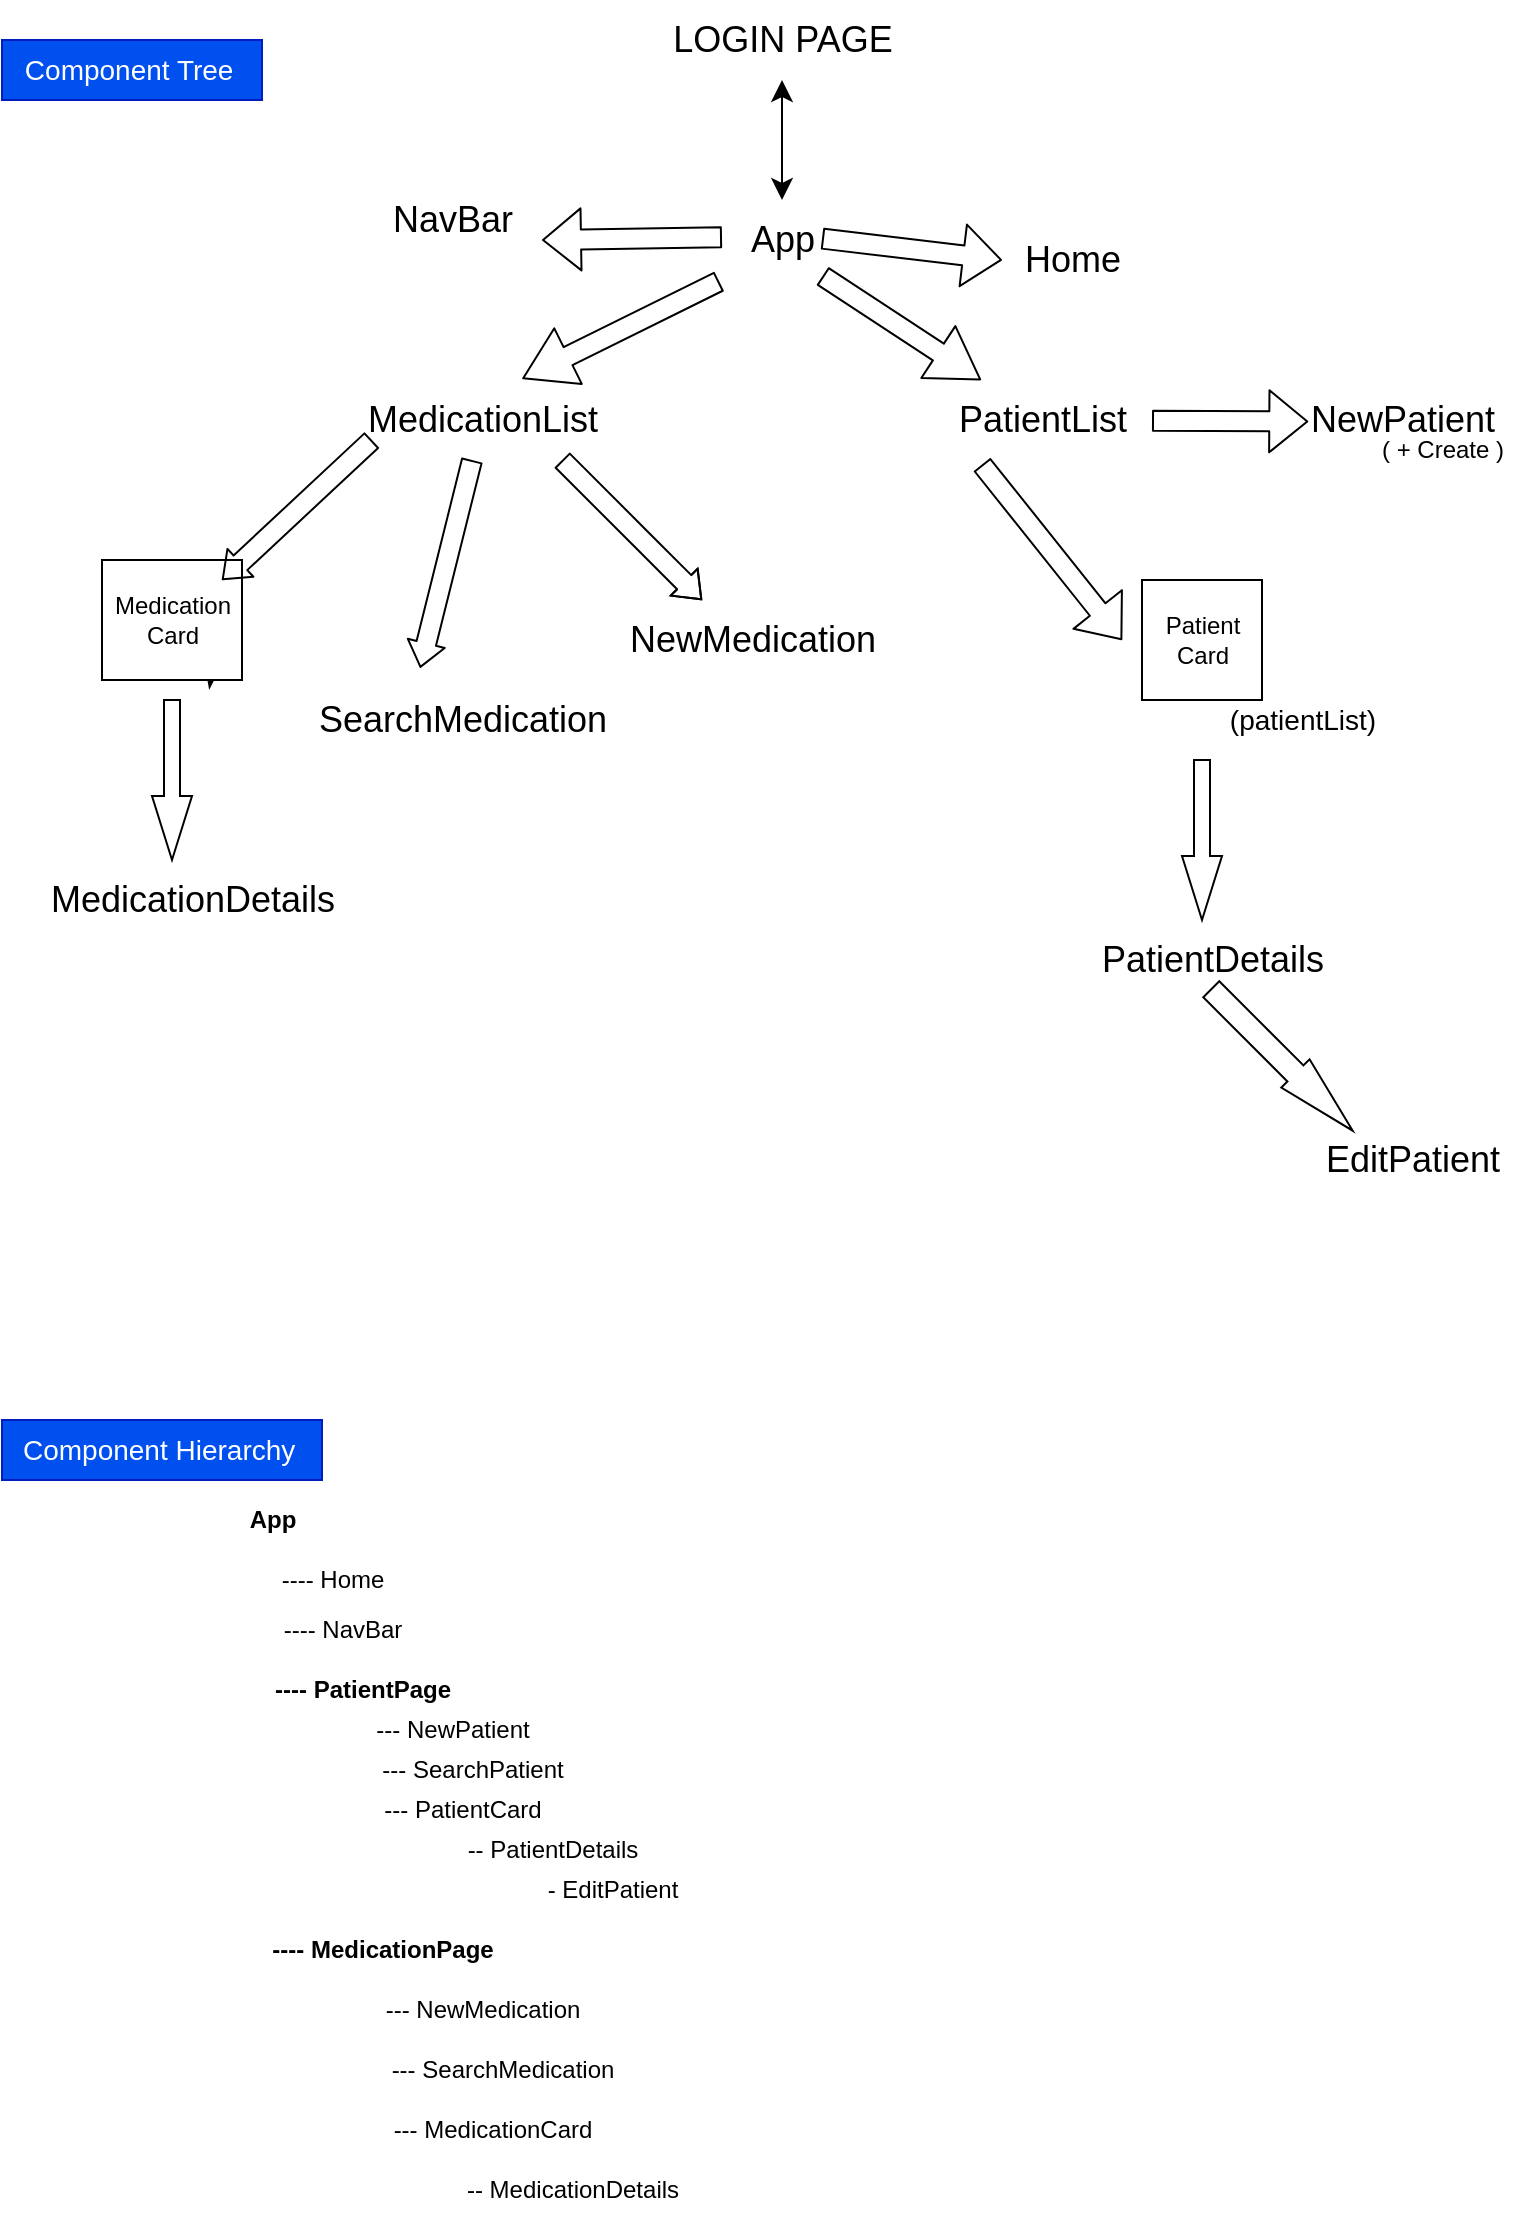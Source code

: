 <mxfile>
    <diagram id="6XWqpj9AVK6umooCeUkv" name="Page-1">
        <mxGraphModel dx="692" dy="1353" grid="1" gridSize="10" guides="1" tooltips="1" connect="1" arrows="1" fold="1" page="1" pageScale="1" pageWidth="850" pageHeight="1100" math="0" shadow="0">
            <root>
                <mxCell id="0"/>
                <mxCell id="1" parent="0"/>
                <mxCell id="2" value="&lt;font style=&quot;font-size: 18px;&quot;&gt;App&lt;/font&gt;" style="text;html=1;align=center;verticalAlign=middle;resizable=0;points=[];autosize=1;strokeColor=none;fillColor=none;" parent="1" vertex="1">
                    <mxGeometry x="370" y="30" width="60" height="40" as="geometry"/>
                </mxCell>
                <mxCell id="3" value="&lt;font style=&quot;font-size: 18px;&quot;&gt;MedicationList&lt;/font&gt;" style="text;html=1;align=center;verticalAlign=middle;resizable=0;points=[];autosize=1;strokeColor=none;fillColor=none;fontSize=14;" parent="1" vertex="1">
                    <mxGeometry x="180" y="120" width="140" height="40" as="geometry"/>
                </mxCell>
                <mxCell id="4" value="&lt;font style=&quot;font-size: 18px;&quot;&gt;PatientList&lt;/font&gt;" style="text;html=1;align=center;verticalAlign=middle;resizable=0;points=[];autosize=1;strokeColor=none;fillColor=none;fontSize=14;" parent="1" vertex="1">
                    <mxGeometry x="475" y="120" width="110" height="40" as="geometry"/>
                </mxCell>
                <mxCell id="6" value="" style="edgeStyle=none;orthogonalLoop=1;jettySize=auto;html=1;shape=flexArrow;rounded=1;startSize=8;endSize=8;fontSize=14;exitX=0.837;exitY=0.95;exitDx=0;exitDy=0;exitPerimeter=0;" parent="1" source="2" target="4" edge="1">
                    <mxGeometry width="100" relative="1" as="geometry">
                        <mxPoint x="260" y="140" as="sourcePoint"/>
                        <mxPoint x="360" y="140" as="targetPoint"/>
                        <Array as="points"/>
                    </mxGeometry>
                </mxCell>
                <mxCell id="7" value="" style="edgeStyle=none;orthogonalLoop=1;jettySize=auto;html=1;shape=flexArrow;rounded=1;startSize=8;endSize=8;fontSize=14;entryX=0.644;entryY=-0.016;entryDx=0;entryDy=0;entryPerimeter=0;exitX=-0.023;exitY=1.017;exitDx=0;exitDy=0;exitPerimeter=0;" parent="1" source="2" target="3" edge="1">
                    <mxGeometry width="100" relative="1" as="geometry">
                        <mxPoint x="170" y="130" as="sourcePoint"/>
                        <mxPoint x="270" y="130" as="targetPoint"/>
                        <Array as="points"/>
                    </mxGeometry>
                </mxCell>
                <mxCell id="10" value="&lt;font style=&quot;font-size: 14px;&quot;&gt;Component Tree&amp;nbsp;&lt;/font&gt;" style="text;html=1;align=center;verticalAlign=middle;resizable=0;points=[];autosize=1;strokeColor=#001DBC;fillColor=#0050ef;fontSize=8;fontColor=#ffffff;" parent="1" vertex="1">
                    <mxGeometry x="10" y="-50" width="130" height="30" as="geometry"/>
                </mxCell>
                <mxCell id="TLXiulKAbqf5RkJePnI0-27" value="&lt;font style=&quot;font-size: 18px;&quot;&gt;SearchMedication&lt;/font&gt;" style="text;html=1;align=center;verticalAlign=middle;resizable=0;points=[];autosize=1;strokeColor=none;fillColor=none;fontSize=14;" parent="1" vertex="1">
                    <mxGeometry x="155" y="270" width="170" height="40" as="geometry"/>
                </mxCell>
                <mxCell id="TLXiulKAbqf5RkJePnI0-35" value="" style="edgeStyle=none;orthogonalLoop=1;jettySize=auto;html=1;fontSize=14;shape=flexArrow;" parent="1" edge="1">
                    <mxGeometry width="100" relative="1" as="geometry">
                        <mxPoint x="420" y="49.29" as="sourcePoint"/>
                        <mxPoint x="510" y="60" as="targetPoint"/>
                        <Array as="points"/>
                    </mxGeometry>
                </mxCell>
                <mxCell id="TLXiulKAbqf5RkJePnI0-36" value="&lt;font style=&quot;font-size: 18px;&quot;&gt;Home&lt;/font&gt;" style="text;html=1;align=center;verticalAlign=middle;resizable=0;points=[];autosize=1;strokeColor=none;fillColor=none;fontSize=14;" parent="1" vertex="1">
                    <mxGeometry x="510" y="40" width="70" height="40" as="geometry"/>
                </mxCell>
                <mxCell id="TLXiulKAbqf5RkJePnI0-38" value="" style="edgeStyle=none;orthogonalLoop=1;jettySize=auto;html=1;fontSize=14;shape=flexArrow;entryX=0.015;entryY=0.019;entryDx=0;entryDy=0;entryPerimeter=0;" parent="1" source="4" edge="1">
                    <mxGeometry width="100" relative="1" as="geometry">
                        <mxPoint x="560" y="160" as="sourcePoint"/>
                        <mxPoint x="663.15" y="140.76" as="targetPoint"/>
                        <Array as="points"/>
                    </mxGeometry>
                </mxCell>
                <mxCell id="22" value="" style="edgeStyle=none;orthogonalLoop=1;jettySize=auto;html=1;fontSize=14;shape=flexArrow;" parent="1" edge="1">
                    <mxGeometry width="100" relative="1" as="geometry">
                        <mxPoint x="370" y="48.57" as="sourcePoint"/>
                        <mxPoint x="280" y="50" as="targetPoint"/>
                        <Array as="points"/>
                    </mxGeometry>
                </mxCell>
                <mxCell id="23" value="&lt;font style=&quot;font-size: 18px;&quot;&gt;NavBar&lt;/font&gt;" style="text;html=1;align=center;verticalAlign=middle;resizable=0;points=[];autosize=1;strokeColor=none;fillColor=none;fontSize=14;" parent="1" vertex="1">
                    <mxGeometry x="195" y="20" width="80" height="40" as="geometry"/>
                </mxCell>
                <mxCell id="26" value="&lt;font style=&quot;font-size: 18px;&quot;&gt;NewMedication&lt;br&gt;&lt;/font&gt;" style="text;html=1;align=center;verticalAlign=middle;resizable=0;points=[];autosize=1;strokeColor=none;fillColor=none;fontSize=14;" parent="1" vertex="1">
                    <mxGeometry x="310" y="230" width="150" height="40" as="geometry"/>
                </mxCell>
                <mxCell id="27" value="" style="edgeStyle=none;orthogonalLoop=1;jettySize=auto;html=1;fontSize=18;shape=flexArrow;endWidth=8;endSize=3.7;" parent="1" edge="1">
                    <mxGeometry width="100" relative="1" as="geometry">
                        <mxPoint x="290" y="160" as="sourcePoint"/>
                        <mxPoint x="360" y="230" as="targetPoint"/>
                        <Array as="points">
                            <mxPoint x="330" y="200"/>
                        </Array>
                    </mxGeometry>
                </mxCell>
                <mxCell id="29" value="" style="edgeStyle=none;orthogonalLoop=1;jettySize=auto;html=1;fontSize=14;shape=flexArrow;exitX=0.227;exitY=1.056;exitDx=0;exitDy=0;exitPerimeter=0;" parent="1" source="4" edge="1">
                    <mxGeometry width="100" relative="1" as="geometry">
                        <mxPoint x="450" y="179.997" as="sourcePoint"/>
                        <mxPoint x="570" y="250" as="targetPoint"/>
                        <Array as="points"/>
                    </mxGeometry>
                </mxCell>
                <mxCell id="30" value="&lt;font style=&quot;font-size: 18px;&quot;&gt;NewPatient&lt;br&gt;&lt;/font&gt;" style="text;html=1;align=center;verticalAlign=middle;resizable=0;points=[];autosize=1;strokeColor=none;fillColor=none;fontSize=14;" parent="1" vertex="1">
                    <mxGeometry x="650" y="120" width="120" height="40" as="geometry"/>
                </mxCell>
                <mxCell id="34" value="&lt;font style=&quot;font-size: 18px;&quot;&gt;LOGIN PAGE&lt;/font&gt;" style="text;html=1;align=center;verticalAlign=middle;resizable=0;points=[];autosize=1;strokeColor=none;fillColor=none;fontSize=14;" parent="1" vertex="1">
                    <mxGeometry x="335" y="-70" width="130" height="40" as="geometry"/>
                </mxCell>
                <mxCell id="74" style="edgeStyle=none;html=1;exitX=0.75;exitY=1;exitDx=0;exitDy=0;entryX=0.791;entryY=1.144;entryDx=0;entryDy=0;entryPerimeter=0;" parent="1" source="37" target="38" edge="1">
                    <mxGeometry relative="1" as="geometry"/>
                </mxCell>
                <mxCell id="37" value="" style="whiteSpace=wrap;html=1;" parent="1" vertex="1">
                    <mxGeometry x="60" y="210" width="70" height="60" as="geometry"/>
                </mxCell>
                <mxCell id="38" value="Medication&lt;br&gt;Card" style="text;html=1;align=center;verticalAlign=middle;resizable=0;points=[];autosize=1;strokeColor=none;fillColor=none;" parent="1" vertex="1">
                    <mxGeometry x="55" y="220" width="80" height="40" as="geometry"/>
                </mxCell>
                <mxCell id="44" value="" style="whiteSpace=wrap;html=1;" parent="1" vertex="1">
                    <mxGeometry x="580" y="220" width="60" height="60" as="geometry"/>
                </mxCell>
                <mxCell id="45" value="Patient&lt;br&gt;Card" style="text;html=1;align=center;verticalAlign=middle;resizable=0;points=[];autosize=1;strokeColor=none;fillColor=none;" parent="1" vertex="1">
                    <mxGeometry x="580" y="230" width="60" height="40" as="geometry"/>
                </mxCell>
                <mxCell id="52" value="&lt;font style=&quot;font-size: 18px;&quot;&gt;PatientDetails&lt;/font&gt;" style="text;html=1;align=center;verticalAlign=middle;resizable=0;points=[];autosize=1;strokeColor=none;fillColor=none;fontSize=14;" parent="1" vertex="1">
                    <mxGeometry x="550" y="390" width="130" height="40" as="geometry"/>
                </mxCell>
                <mxCell id="56" value="" style="edgeStyle=none;orthogonalLoop=1;jettySize=auto;html=1;endArrow=classic;startArrow=classic;endSize=8;startSize=8;fontSize=18;" parent="1" source="34" target="2" edge="1">
                    <mxGeometry width="100" relative="1" as="geometry">
                        <mxPoint x="390" y="-30" as="sourcePoint"/>
                        <mxPoint x="490" y="-30" as="targetPoint"/>
                        <Array as="points"/>
                    </mxGeometry>
                </mxCell>
                <mxCell id="58" value="" style="shape=singleArrow;whiteSpace=wrap;html=1;arrowWidth=0.4;arrowSize=0.4;fontSize=18;rotation=90;" parent="1" vertex="1">
                    <mxGeometry x="55" y="310" width="80" height="20" as="geometry"/>
                </mxCell>
                <mxCell id="59" value="" style="shape=singleArrow;whiteSpace=wrap;html=1;arrowWidth=0.4;arrowSize=0.4;fontSize=18;rotation=90;" parent="1" vertex="1">
                    <mxGeometry x="570" y="340" width="80" height="20" as="geometry"/>
                </mxCell>
                <mxCell id="60" value="( + Create )" style="text;html=1;align=center;verticalAlign=middle;resizable=0;points=[];autosize=1;strokeColor=none;fillColor=none;" parent="1" vertex="1">
                    <mxGeometry x="690" y="140" width="80" height="30" as="geometry"/>
                </mxCell>
                <mxCell id="63" value="" style="shape=singleArrow;whiteSpace=wrap;html=1;arrowWidth=0.566;arrowSize=0.405;fontSize=18;rotation=45;" parent="1" vertex="1">
                    <mxGeometry x="600" y="450" width="100" height="20" as="geometry"/>
                </mxCell>
                <mxCell id="65" value="&lt;font style=&quot;font-size: 18px;&quot;&gt;EditPatient&lt;/font&gt;" style="text;html=1;align=center;verticalAlign=middle;resizable=0;points=[];autosize=1;strokeColor=none;fillColor=none;fontSize=14;" parent="1" vertex="1">
                    <mxGeometry x="660" y="490" width="110" height="40" as="geometry"/>
                </mxCell>
                <mxCell id="70" value="" style="edgeStyle=none;orthogonalLoop=1;jettySize=auto;html=1;fontSize=18;shape=flexArrow;endWidth=8;endSize=3.7;entryX=0.377;entryY=-0.152;entryDx=0;entryDy=0;entryPerimeter=0;" parent="1" source="3" target="TLXiulKAbqf5RkJePnI0-27" edge="1">
                    <mxGeometry width="100" relative="1" as="geometry">
                        <mxPoint x="205" y="160.0" as="sourcePoint"/>
                        <mxPoint x="275" y="230.0" as="targetPoint"/>
                        <Array as="points"/>
                    </mxGeometry>
                </mxCell>
                <mxCell id="73" value="" style="edgeStyle=none;orthogonalLoop=1;jettySize=auto;html=1;fontSize=18;shape=flexArrow;endWidth=8;endSize=3.7;" parent="1" edge="1">
                    <mxGeometry width="100" relative="1" as="geometry">
                        <mxPoint x="195" y="150" as="sourcePoint"/>
                        <mxPoint x="120" y="220" as="targetPoint"/>
                        <Array as="points"/>
                    </mxGeometry>
                </mxCell>
                <mxCell id="81" value="&lt;font style=&quot;font-size: 18px;&quot;&gt;MedicationDetails&lt;/font&gt;" style="text;html=1;align=center;verticalAlign=middle;resizable=0;points=[];autosize=1;strokeColor=none;fillColor=none;fontSize=14;" parent="1" vertex="1">
                    <mxGeometry x="20" y="360" width="170" height="40" as="geometry"/>
                </mxCell>
                <mxCell id="82" value="&lt;b&gt;App&lt;/b&gt;" style="text;html=1;align=center;verticalAlign=middle;resizable=0;points=[];autosize=1;strokeColor=none;fillColor=none;" parent="1" vertex="1">
                    <mxGeometry x="120" y="675" width="50" height="30" as="geometry"/>
                </mxCell>
                <mxCell id="83" value="---- Home" style="text;html=1;align=center;verticalAlign=middle;resizable=0;points=[];autosize=1;strokeColor=none;fillColor=none;" parent="1" vertex="1">
                    <mxGeometry x="140" y="705" width="70" height="30" as="geometry"/>
                </mxCell>
                <mxCell id="84" value="---- NavBar" style="text;html=1;align=center;verticalAlign=middle;resizable=0;points=[];autosize=1;strokeColor=none;fillColor=none;" parent="1" vertex="1">
                    <mxGeometry x="140" y="730" width="80" height="30" as="geometry"/>
                </mxCell>
                <mxCell id="85" value="&lt;b&gt;---- PatientPage&lt;/b&gt;" style="text;html=1;align=center;verticalAlign=middle;resizable=0;points=[];autosize=1;strokeColor=none;fillColor=none;" parent="1" vertex="1">
                    <mxGeometry x="135" y="760" width="110" height="30" as="geometry"/>
                </mxCell>
                <mxCell id="86" value="&lt;b&gt;---- MedicationPage&lt;/b&gt;" style="text;html=1;align=center;verticalAlign=middle;resizable=0;points=[];autosize=1;strokeColor=none;fillColor=none;" parent="1" vertex="1">
                    <mxGeometry x="135" y="890" width="130" height="30" as="geometry"/>
                </mxCell>
                <mxCell id="87" value="--- PatientCard" style="text;html=1;align=center;verticalAlign=middle;resizable=0;points=[];autosize=1;strokeColor=none;fillColor=none;" parent="1" vertex="1">
                    <mxGeometry x="190" y="820" width="100" height="30" as="geometry"/>
                </mxCell>
                <mxCell id="88" value="--- NewPatient" style="text;html=1;align=center;verticalAlign=middle;resizable=0;points=[];autosize=1;strokeColor=none;fillColor=none;" parent="1" vertex="1">
                    <mxGeometry x="185" y="780" width="100" height="30" as="geometry"/>
                </mxCell>
                <mxCell id="89" value="--- SearchPatient" style="text;html=1;align=center;verticalAlign=middle;resizable=0;points=[];autosize=1;strokeColor=none;fillColor=none;" parent="1" vertex="1">
                    <mxGeometry x="190" y="800" width="110" height="30" as="geometry"/>
                </mxCell>
                <mxCell id="90" value="-- PatientDetails" style="text;html=1;align=center;verticalAlign=middle;resizable=0;points=[];autosize=1;strokeColor=none;fillColor=none;" parent="1" vertex="1">
                    <mxGeometry x="230" y="840" width="110" height="30" as="geometry"/>
                </mxCell>
                <mxCell id="91" value="- EditPatient" style="text;html=1;align=center;verticalAlign=middle;resizable=0;points=[];autosize=1;strokeColor=none;fillColor=none;" parent="1" vertex="1">
                    <mxGeometry x="270" y="860" width="90" height="30" as="geometry"/>
                </mxCell>
                <mxCell id="92" value="--- NewMedication" style="text;html=1;align=center;verticalAlign=middle;resizable=0;points=[];autosize=1;strokeColor=none;fillColor=none;" parent="1" vertex="1">
                    <mxGeometry x="190" y="920" width="120" height="30" as="geometry"/>
                </mxCell>
                <mxCell id="93" value="--- SearchMedication" style="text;html=1;align=center;verticalAlign=middle;resizable=0;points=[];autosize=1;strokeColor=none;fillColor=none;" parent="1" vertex="1">
                    <mxGeometry x="195" y="950" width="130" height="30" as="geometry"/>
                </mxCell>
                <mxCell id="94" value="--- MedicationCard" style="text;html=1;align=center;verticalAlign=middle;resizable=0;points=[];autosize=1;strokeColor=none;fillColor=none;" parent="1" vertex="1">
                    <mxGeometry x="195" y="980" width="120" height="30" as="geometry"/>
                </mxCell>
                <mxCell id="95" value="-- MedicationDetails" style="text;html=1;align=center;verticalAlign=middle;resizable=0;points=[];autosize=1;strokeColor=none;fillColor=none;" parent="1" vertex="1">
                    <mxGeometry x="230" y="1010" width="130" height="30" as="geometry"/>
                </mxCell>
                <mxCell id="97" value="&lt;font style=&quot;font-size: 14px;&quot;&gt;Component Hierarchy&amp;nbsp;&lt;/font&gt;" style="text;html=1;align=center;verticalAlign=middle;resizable=0;points=[];autosize=1;strokeColor=#001DBC;fillColor=#0050ef;fontSize=8;fontColor=#ffffff;" parent="1" vertex="1">
                    <mxGeometry x="10" y="640" width="160" height="30" as="geometry"/>
                </mxCell>
                <mxCell id="101" value="(patientList)" style="text;html=1;align=center;verticalAlign=middle;resizable=0;points=[];autosize=1;strokeColor=none;fillColor=none;fontSize=14;" parent="1" vertex="1">
                    <mxGeometry x="610" y="275" width="100" height="30" as="geometry"/>
                </mxCell>
            </root>
        </mxGraphModel>
    </diagram>
</mxfile>